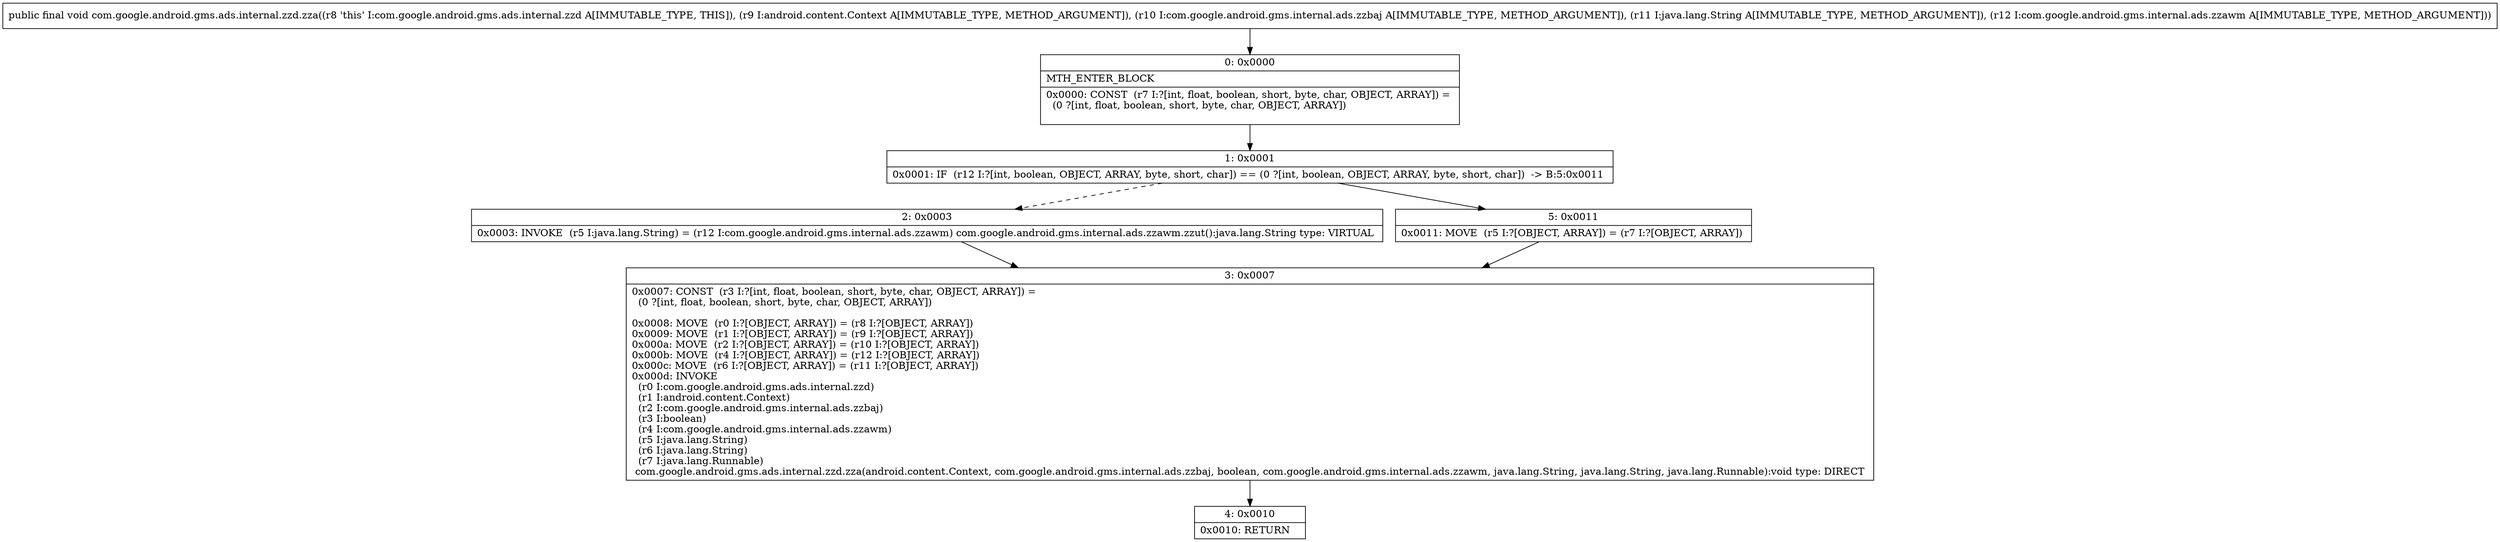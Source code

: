 digraph "CFG forcom.google.android.gms.ads.internal.zzd.zza(Landroid\/content\/Context;Lcom\/google\/android\/gms\/internal\/ads\/zzbaj;Ljava\/lang\/String;Lcom\/google\/android\/gms\/internal\/ads\/zzawm;)V" {
Node_0 [shape=record,label="{0\:\ 0x0000|MTH_ENTER_BLOCK\l|0x0000: CONST  (r7 I:?[int, float, boolean, short, byte, char, OBJECT, ARRAY]) = \l  (0 ?[int, float, boolean, short, byte, char, OBJECT, ARRAY])\l \l}"];
Node_1 [shape=record,label="{1\:\ 0x0001|0x0001: IF  (r12 I:?[int, boolean, OBJECT, ARRAY, byte, short, char]) == (0 ?[int, boolean, OBJECT, ARRAY, byte, short, char])  \-\> B:5:0x0011 \l}"];
Node_2 [shape=record,label="{2\:\ 0x0003|0x0003: INVOKE  (r5 I:java.lang.String) = (r12 I:com.google.android.gms.internal.ads.zzawm) com.google.android.gms.internal.ads.zzawm.zzut():java.lang.String type: VIRTUAL \l}"];
Node_3 [shape=record,label="{3\:\ 0x0007|0x0007: CONST  (r3 I:?[int, float, boolean, short, byte, char, OBJECT, ARRAY]) = \l  (0 ?[int, float, boolean, short, byte, char, OBJECT, ARRAY])\l \l0x0008: MOVE  (r0 I:?[OBJECT, ARRAY]) = (r8 I:?[OBJECT, ARRAY]) \l0x0009: MOVE  (r1 I:?[OBJECT, ARRAY]) = (r9 I:?[OBJECT, ARRAY]) \l0x000a: MOVE  (r2 I:?[OBJECT, ARRAY]) = (r10 I:?[OBJECT, ARRAY]) \l0x000b: MOVE  (r4 I:?[OBJECT, ARRAY]) = (r12 I:?[OBJECT, ARRAY]) \l0x000c: MOVE  (r6 I:?[OBJECT, ARRAY]) = (r11 I:?[OBJECT, ARRAY]) \l0x000d: INVOKE  \l  (r0 I:com.google.android.gms.ads.internal.zzd)\l  (r1 I:android.content.Context)\l  (r2 I:com.google.android.gms.internal.ads.zzbaj)\l  (r3 I:boolean)\l  (r4 I:com.google.android.gms.internal.ads.zzawm)\l  (r5 I:java.lang.String)\l  (r6 I:java.lang.String)\l  (r7 I:java.lang.Runnable)\l com.google.android.gms.ads.internal.zzd.zza(android.content.Context, com.google.android.gms.internal.ads.zzbaj, boolean, com.google.android.gms.internal.ads.zzawm, java.lang.String, java.lang.String, java.lang.Runnable):void type: DIRECT \l}"];
Node_4 [shape=record,label="{4\:\ 0x0010|0x0010: RETURN   \l}"];
Node_5 [shape=record,label="{5\:\ 0x0011|0x0011: MOVE  (r5 I:?[OBJECT, ARRAY]) = (r7 I:?[OBJECT, ARRAY]) \l}"];
MethodNode[shape=record,label="{public final void com.google.android.gms.ads.internal.zzd.zza((r8 'this' I:com.google.android.gms.ads.internal.zzd A[IMMUTABLE_TYPE, THIS]), (r9 I:android.content.Context A[IMMUTABLE_TYPE, METHOD_ARGUMENT]), (r10 I:com.google.android.gms.internal.ads.zzbaj A[IMMUTABLE_TYPE, METHOD_ARGUMENT]), (r11 I:java.lang.String A[IMMUTABLE_TYPE, METHOD_ARGUMENT]), (r12 I:com.google.android.gms.internal.ads.zzawm A[IMMUTABLE_TYPE, METHOD_ARGUMENT])) }"];
MethodNode -> Node_0;
Node_0 -> Node_1;
Node_1 -> Node_2[style=dashed];
Node_1 -> Node_5;
Node_2 -> Node_3;
Node_3 -> Node_4;
Node_5 -> Node_3;
}

